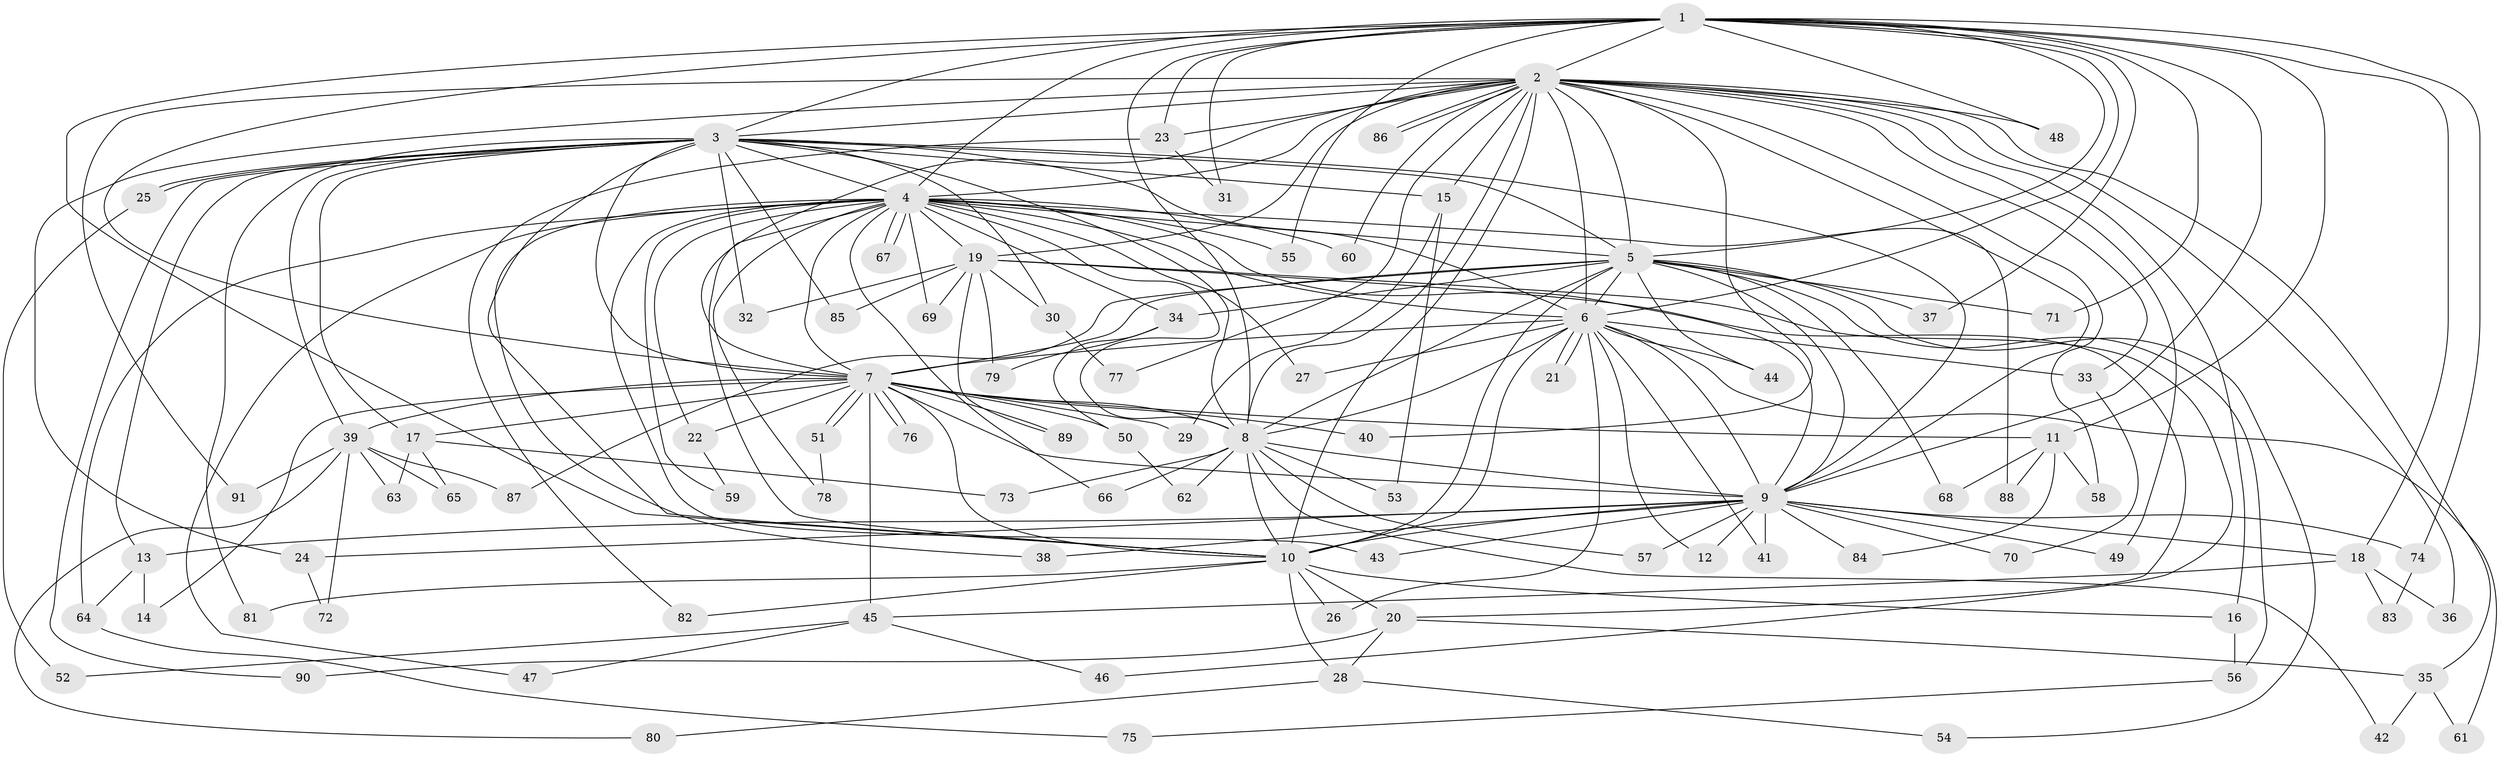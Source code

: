 // coarse degree distribution, {15: 0.043478260869565216, 20: 0.021739130434782608, 19: 0.021739130434782608, 13: 0.021739130434782608, 18: 0.021739130434782608, 8: 0.043478260869565216, 12: 0.021739130434782608, 4: 0.10869565217391304, 6: 0.043478260869565216, 2: 0.34782608695652173, 5: 0.06521739130434782, 7: 0.021739130434782608, 1: 0.10869565217391304, 9: 0.021739130434782608, 3: 0.08695652173913043}
// Generated by graph-tools (version 1.1) at 2025/50/03/04/25 22:50:02]
// undirected, 91 vertices, 207 edges
graph export_dot {
  node [color=gray90,style=filled];
  1;
  2;
  3;
  4;
  5;
  6;
  7;
  8;
  9;
  10;
  11;
  12;
  13;
  14;
  15;
  16;
  17;
  18;
  19;
  20;
  21;
  22;
  23;
  24;
  25;
  26;
  27;
  28;
  29;
  30;
  31;
  32;
  33;
  34;
  35;
  36;
  37;
  38;
  39;
  40;
  41;
  42;
  43;
  44;
  45;
  46;
  47;
  48;
  49;
  50;
  51;
  52;
  53;
  54;
  55;
  56;
  57;
  58;
  59;
  60;
  61;
  62;
  63;
  64;
  65;
  66;
  67;
  68;
  69;
  70;
  71;
  72;
  73;
  74;
  75;
  76;
  77;
  78;
  79;
  80;
  81;
  82;
  83;
  84;
  85;
  86;
  87;
  88;
  89;
  90;
  91;
  1 -- 2;
  1 -- 3;
  1 -- 4;
  1 -- 5;
  1 -- 6;
  1 -- 7;
  1 -- 8;
  1 -- 9;
  1 -- 10;
  1 -- 11;
  1 -- 18;
  1 -- 23;
  1 -- 31;
  1 -- 37;
  1 -- 48;
  1 -- 55;
  1 -- 71;
  1 -- 74;
  2 -- 3;
  2 -- 4;
  2 -- 5;
  2 -- 6;
  2 -- 7;
  2 -- 8;
  2 -- 9;
  2 -- 10;
  2 -- 15;
  2 -- 16;
  2 -- 19;
  2 -- 23;
  2 -- 24;
  2 -- 33;
  2 -- 35;
  2 -- 36;
  2 -- 40;
  2 -- 48;
  2 -- 49;
  2 -- 58;
  2 -- 60;
  2 -- 77;
  2 -- 86;
  2 -- 86;
  2 -- 91;
  3 -- 4;
  3 -- 5;
  3 -- 6;
  3 -- 7;
  3 -- 8;
  3 -- 9;
  3 -- 10;
  3 -- 13;
  3 -- 15;
  3 -- 17;
  3 -- 25;
  3 -- 25;
  3 -- 30;
  3 -- 32;
  3 -- 39;
  3 -- 81;
  3 -- 85;
  3 -- 90;
  4 -- 5;
  4 -- 6;
  4 -- 7;
  4 -- 8;
  4 -- 9;
  4 -- 10;
  4 -- 19;
  4 -- 22;
  4 -- 27;
  4 -- 34;
  4 -- 38;
  4 -- 43;
  4 -- 47;
  4 -- 55;
  4 -- 59;
  4 -- 60;
  4 -- 64;
  4 -- 66;
  4 -- 67;
  4 -- 67;
  4 -- 69;
  4 -- 78;
  4 -- 88;
  5 -- 6;
  5 -- 7;
  5 -- 8;
  5 -- 9;
  5 -- 10;
  5 -- 34;
  5 -- 37;
  5 -- 44;
  5 -- 54;
  5 -- 56;
  5 -- 68;
  5 -- 71;
  5 -- 87;
  6 -- 7;
  6 -- 8;
  6 -- 9;
  6 -- 10;
  6 -- 12;
  6 -- 21;
  6 -- 21;
  6 -- 26;
  6 -- 27;
  6 -- 33;
  6 -- 41;
  6 -- 44;
  6 -- 61;
  7 -- 8;
  7 -- 9;
  7 -- 10;
  7 -- 11;
  7 -- 14;
  7 -- 17;
  7 -- 22;
  7 -- 29;
  7 -- 39;
  7 -- 40;
  7 -- 45;
  7 -- 50;
  7 -- 51;
  7 -- 51;
  7 -- 76;
  7 -- 76;
  7 -- 89;
  8 -- 9;
  8 -- 10;
  8 -- 42;
  8 -- 53;
  8 -- 57;
  8 -- 62;
  8 -- 66;
  8 -- 73;
  9 -- 10;
  9 -- 12;
  9 -- 13;
  9 -- 18;
  9 -- 24;
  9 -- 38;
  9 -- 41;
  9 -- 43;
  9 -- 49;
  9 -- 57;
  9 -- 70;
  9 -- 74;
  9 -- 84;
  10 -- 16;
  10 -- 20;
  10 -- 26;
  10 -- 28;
  10 -- 81;
  10 -- 82;
  11 -- 58;
  11 -- 68;
  11 -- 84;
  11 -- 88;
  13 -- 14;
  13 -- 64;
  15 -- 29;
  15 -- 53;
  16 -- 56;
  17 -- 63;
  17 -- 65;
  17 -- 73;
  18 -- 36;
  18 -- 45;
  18 -- 83;
  19 -- 20;
  19 -- 30;
  19 -- 32;
  19 -- 46;
  19 -- 69;
  19 -- 79;
  19 -- 85;
  19 -- 89;
  20 -- 28;
  20 -- 35;
  20 -- 90;
  22 -- 59;
  23 -- 31;
  23 -- 82;
  24 -- 72;
  25 -- 52;
  28 -- 54;
  28 -- 80;
  30 -- 77;
  33 -- 70;
  34 -- 50;
  34 -- 79;
  35 -- 42;
  35 -- 61;
  39 -- 63;
  39 -- 65;
  39 -- 72;
  39 -- 80;
  39 -- 87;
  39 -- 91;
  45 -- 46;
  45 -- 47;
  45 -- 52;
  50 -- 62;
  51 -- 78;
  56 -- 75;
  64 -- 75;
  74 -- 83;
}
